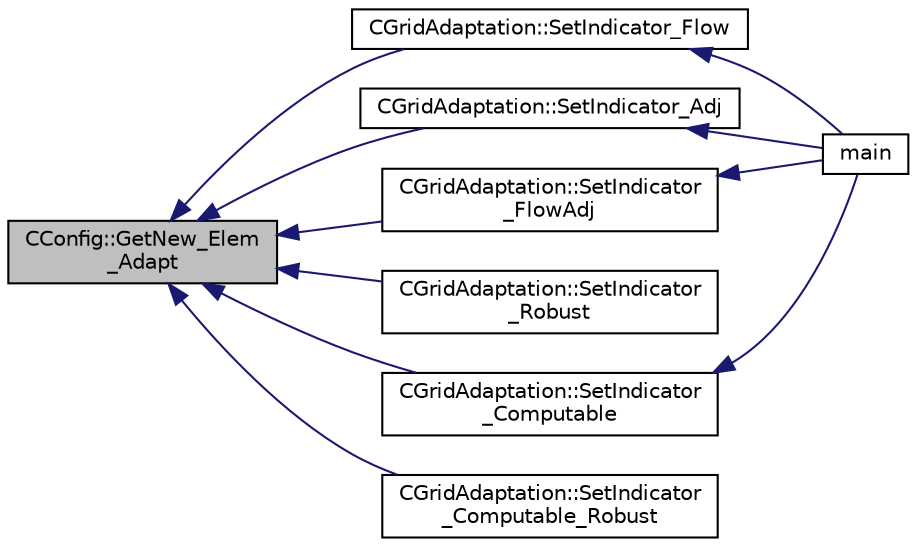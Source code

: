 digraph "CConfig::GetNew_Elem_Adapt"
{
  edge [fontname="Helvetica",fontsize="10",labelfontname="Helvetica",labelfontsize="10"];
  node [fontname="Helvetica",fontsize="10",shape=record];
  rankdir="LR";
  Node8471 [label="CConfig::GetNew_Elem\l_Adapt",height=0.2,width=0.4,color="black", fillcolor="grey75", style="filled", fontcolor="black"];
  Node8471 -> Node8472 [dir="back",color="midnightblue",fontsize="10",style="solid",fontname="Helvetica"];
  Node8472 [label="CGridAdaptation::SetIndicator_Flow",height=0.2,width=0.4,color="black", fillcolor="white", style="filled",URL="$class_c_grid_adaptation.html#a3212acb4ef87d1b62e0f7bc752122be1",tooltip="Do a complete adaptation of the computational grid. "];
  Node8472 -> Node8473 [dir="back",color="midnightblue",fontsize="10",style="solid",fontname="Helvetica"];
  Node8473 [label="main",height=0.2,width=0.4,color="black", fillcolor="white", style="filled",URL="$_s_u2___m_s_h_8cpp.html#a0ddf1224851353fc92bfbff6f499fa97"];
  Node8471 -> Node8474 [dir="back",color="midnightblue",fontsize="10",style="solid",fontname="Helvetica"];
  Node8474 [label="CGridAdaptation::SetIndicator_Adj",height=0.2,width=0.4,color="black", fillcolor="white", style="filled",URL="$class_c_grid_adaptation.html#ac267e271af49d371ca5b36caf55416a0",tooltip="Do a complete adaptation of the computational grid. "];
  Node8474 -> Node8473 [dir="back",color="midnightblue",fontsize="10",style="solid",fontname="Helvetica"];
  Node8471 -> Node8475 [dir="back",color="midnightblue",fontsize="10",style="solid",fontname="Helvetica"];
  Node8475 [label="CGridAdaptation::SetIndicator\l_FlowAdj",height=0.2,width=0.4,color="black", fillcolor="white", style="filled",URL="$class_c_grid_adaptation.html#a8819a8390c6e8411a99959ef2b65d46b",tooltip="Do a complete adaptation of the computational grid. "];
  Node8475 -> Node8473 [dir="back",color="midnightblue",fontsize="10",style="solid",fontname="Helvetica"];
  Node8471 -> Node8476 [dir="back",color="midnightblue",fontsize="10",style="solid",fontname="Helvetica"];
  Node8476 [label="CGridAdaptation::SetIndicator\l_Robust",height=0.2,width=0.4,color="black", fillcolor="white", style="filled",URL="$class_c_grid_adaptation.html#afba3648a0e8272b4e4f7374ac66e577a",tooltip="Read the flow solution from the restart file. "];
  Node8471 -> Node8477 [dir="back",color="midnightblue",fontsize="10",style="solid",fontname="Helvetica"];
  Node8477 [label="CGridAdaptation::SetIndicator\l_Computable",height=0.2,width=0.4,color="black", fillcolor="white", style="filled",URL="$class_c_grid_adaptation.html#ae1e4e9e20c447d5407b4363715dbb401",tooltip="Read the flow solution from the restart file. "];
  Node8477 -> Node8473 [dir="back",color="midnightblue",fontsize="10",style="solid",fontname="Helvetica"];
  Node8471 -> Node8478 [dir="back",color="midnightblue",fontsize="10",style="solid",fontname="Helvetica"];
  Node8478 [label="CGridAdaptation::SetIndicator\l_Computable_Robust",height=0.2,width=0.4,color="black", fillcolor="white", style="filled",URL="$class_c_grid_adaptation.html#adfc1f21d5e022c4d02aae3be6cf40645",tooltip="Read the flow solution from the restart file. "];
}
